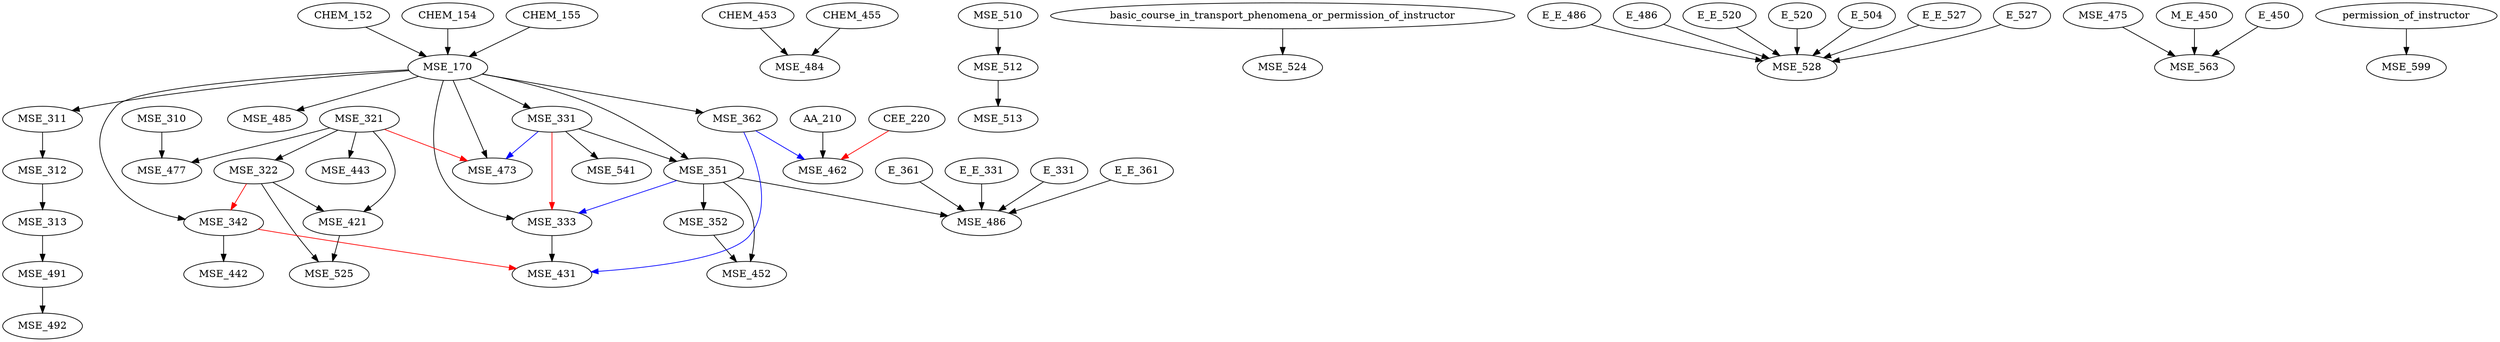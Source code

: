 digraph G {
    edge [color=black];
    CHEM_152 -> MSE_170;
    CHEM_154 -> MSE_170;
    CHEM_155 -> MSE_170;
    edge [color=black];
    MSE_170 -> MSE_311;
    edge [color=black];
    MSE_311 -> MSE_312;
    edge [color=black];
    MSE_312 -> MSE_313;
    edge [color=black];
    MSE_321 -> MSE_322;
    edge [color=black];
    MSE_170 -> MSE_331;
    edge [color=black];
    MSE_170 -> MSE_333;
    edge [color=red];
    MSE_331 -> MSE_333;
    edge [color=blue];
    MSE_351 -> MSE_333;
    edge [color=black];
    MSE_170 -> MSE_342;
    edge [color=red];
    MSE_322 -> MSE_342;
    edge [color=black];
    MSE_170 -> MSE_351;
    MSE_331 -> MSE_351;
    edge [color=black];
    MSE_351 -> MSE_352;
    edge [color=black];
    MSE_170 -> MSE_362;
    edge [color=black];
    MSE_321 -> MSE_421;
    MSE_322 -> MSE_421;
    edge [color=black];
    MSE_333 -> MSE_431;
    edge [color=red];
    MSE_342 -> MSE_431;
    edge [color=blue];
    MSE_362 -> MSE_431;
    edge [color=black];
    MSE_342 -> MSE_442;
    edge [color=black];
    MSE_321 -> MSE_443;
    edge [color=black];
    MSE_351 -> MSE_452;
    MSE_352 -> MSE_452;
    edge [color=black];
    AA_210 -> MSE_462;
    edge [color=red];
    CEE_220 -> MSE_462;
    edge [color=blue];
    MSE_362 -> MSE_462;
    edge [color=black];
    MSE_170 -> MSE_473;
    edge [color=red];
    MSE_321 -> MSE_473;
    edge [color=blue];
    MSE_331 -> MSE_473;
    edge [color=black];
    MSE_310 -> MSE_477;
    MSE_321 -> MSE_477;
    edge [color=black];
    CHEM_453 -> MSE_484;
    CHEM_455 -> MSE_484;
    edge [color=black];
    MSE_170 -> MSE_485;
    edge [color=black];
    E_E_331 -> MSE_486;
    E_331 -> MSE_486;
    E_E_361 -> MSE_486;
    E_361 -> MSE_486;
    MSE_351 -> MSE_486;
    edge [color=black];
    MSE_313 -> MSE_491;
    edge [color=black];
    MSE_491 -> MSE_492;
    edge [color=black];
    MSE_510 -> MSE_512;
    edge [color=black];
    MSE_512 -> MSE_513;
    edge [color=black];
    basic_course_in_transport_phenomena_or_permission_of_instructor -> MSE_524;
    edge [color=black];
    MSE_322 -> MSE_525;
    MSE_421 -> MSE_525;
    edge [color=black];
    E_E_486 -> MSE_528;
    E_486 -> MSE_528;
    E_E_520 -> MSE_528;
    E_520 -> MSE_528;
    E_504 -> MSE_528;
    E_E_527 -> MSE_528;
    E_527 -> MSE_528;
    edge [color=black];
    MSE_331 -> MSE_541;
    edge [color=black];
    MSE_475 -> MSE_563;
    M_E_450 -> MSE_563;
    E_450 -> MSE_563;
    edge [color=black];
    permission_of_instructor -> MSE_599;
}
